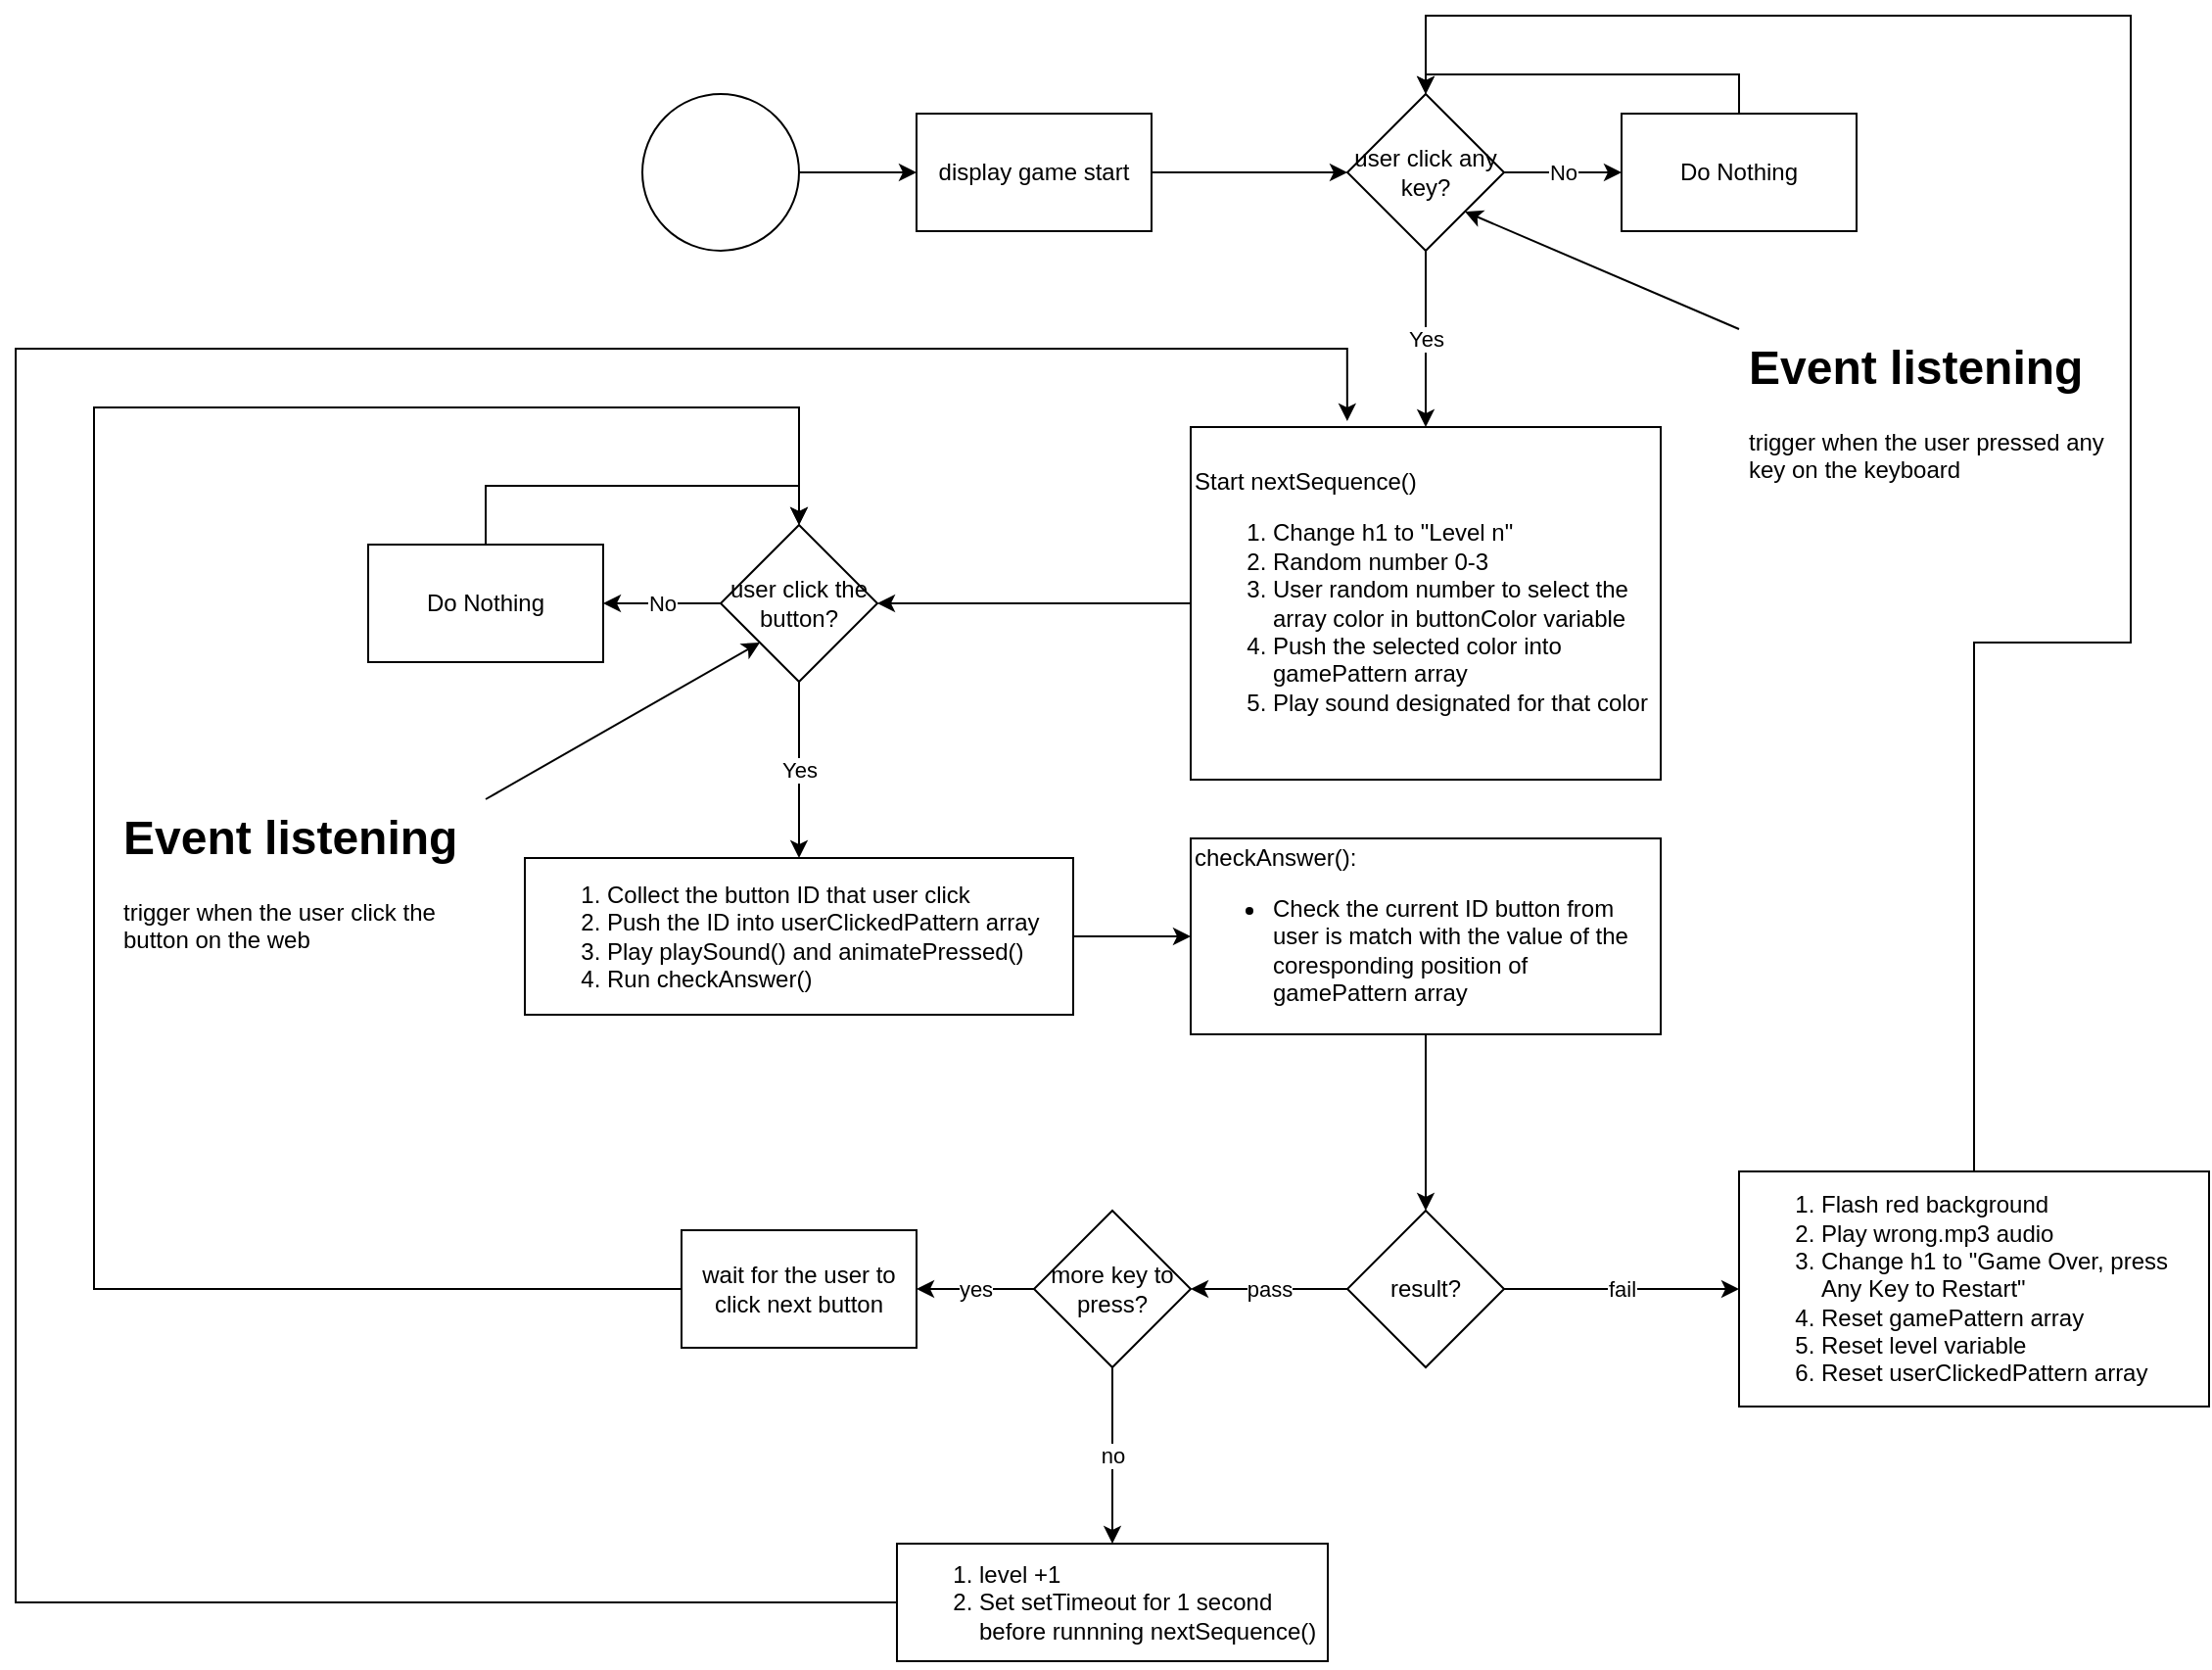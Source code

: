 <mxfile version="22.1.16" type="device">
  <diagram name="Page-1" id="dZx2cyuo7W1VnlyJ_YMO">
    <mxGraphModel dx="2655" dy="2287" grid="1" gridSize="10" guides="1" tooltips="1" connect="1" arrows="1" fold="1" page="1" pageScale="1" pageWidth="850" pageHeight="1100" math="0" shadow="0">
      <root>
        <mxCell id="0" />
        <mxCell id="1" parent="0" />
        <mxCell id="NeiSNoncOytatpk8YId0-3" value="" style="edgeStyle=orthogonalEdgeStyle;rounded=0;orthogonalLoop=1;jettySize=auto;html=1;" edge="1" parent="1" source="NeiSNoncOytatpk8YId0-1" target="NeiSNoncOytatpk8YId0-2">
          <mxGeometry relative="1" as="geometry" />
        </mxCell>
        <mxCell id="NeiSNoncOytatpk8YId0-1" value="" style="ellipse;whiteSpace=wrap;html=1;aspect=fixed;" vertex="1" parent="1">
          <mxGeometry x="40" y="40" width="80" height="80" as="geometry" />
        </mxCell>
        <mxCell id="NeiSNoncOytatpk8YId0-5" value="" style="edgeStyle=orthogonalEdgeStyle;rounded=0;orthogonalLoop=1;jettySize=auto;html=1;" edge="1" parent="1" source="NeiSNoncOytatpk8YId0-2" target="NeiSNoncOytatpk8YId0-4">
          <mxGeometry relative="1" as="geometry" />
        </mxCell>
        <mxCell id="NeiSNoncOytatpk8YId0-2" value="display game start" style="whiteSpace=wrap;html=1;" vertex="1" parent="1">
          <mxGeometry x="180" y="50" width="120" height="60" as="geometry" />
        </mxCell>
        <mxCell id="NeiSNoncOytatpk8YId0-7" value="No" style="edgeStyle=orthogonalEdgeStyle;rounded=0;orthogonalLoop=1;jettySize=auto;html=1;" edge="1" parent="1" source="NeiSNoncOytatpk8YId0-4" target="NeiSNoncOytatpk8YId0-6">
          <mxGeometry relative="1" as="geometry" />
        </mxCell>
        <mxCell id="NeiSNoncOytatpk8YId0-9" value="Yes" style="edgeStyle=orthogonalEdgeStyle;rounded=0;orthogonalLoop=1;jettySize=auto;html=1;" edge="1" parent="1" source="NeiSNoncOytatpk8YId0-4" target="NeiSNoncOytatpk8YId0-8">
          <mxGeometry relative="1" as="geometry" />
        </mxCell>
        <mxCell id="NeiSNoncOytatpk8YId0-4" value="user click any key?" style="rhombus;whiteSpace=wrap;html=1;" vertex="1" parent="1">
          <mxGeometry x="400" y="40" width="80" height="80" as="geometry" />
        </mxCell>
        <mxCell id="NeiSNoncOytatpk8YId0-10" style="edgeStyle=orthogonalEdgeStyle;rounded=0;orthogonalLoop=1;jettySize=auto;html=1;exitX=0.5;exitY=0;exitDx=0;exitDy=0;entryX=0.5;entryY=0;entryDx=0;entryDy=0;" edge="1" parent="1" source="NeiSNoncOytatpk8YId0-6" target="NeiSNoncOytatpk8YId0-4">
          <mxGeometry relative="1" as="geometry" />
        </mxCell>
        <mxCell id="NeiSNoncOytatpk8YId0-6" value="Do Nothing" style="whiteSpace=wrap;html=1;" vertex="1" parent="1">
          <mxGeometry x="540" y="50" width="120" height="60" as="geometry" />
        </mxCell>
        <mxCell id="NeiSNoncOytatpk8YId0-16" value="" style="edgeStyle=orthogonalEdgeStyle;rounded=0;orthogonalLoop=1;jettySize=auto;html=1;" edge="1" parent="1" source="NeiSNoncOytatpk8YId0-8" target="NeiSNoncOytatpk8YId0-15">
          <mxGeometry relative="1" as="geometry" />
        </mxCell>
        <mxCell id="NeiSNoncOytatpk8YId0-8" value="&lt;span style=&quot;background-color: initial;&quot;&gt;Start nextSequence()&lt;/span&gt;&lt;br&gt;&lt;ol&gt;&lt;li&gt;Change h1 to &quot;Level n&quot;&lt;/li&gt;&lt;li&gt;Random number 0-3&lt;/li&gt;&lt;li&gt;User random number to select the array color in buttonColor variable&lt;/li&gt;&lt;li&gt;Push the selected color into gamePattern array&lt;/li&gt;&lt;li&gt;Play sound designated for that color&lt;/li&gt;&lt;/ol&gt;" style="whiteSpace=wrap;html=1;align=left;" vertex="1" parent="1">
          <mxGeometry x="320" y="210" width="240" height="180" as="geometry" />
        </mxCell>
        <mxCell id="NeiSNoncOytatpk8YId0-12" style="rounded=0;orthogonalLoop=1;jettySize=auto;html=1;exitX=0;exitY=0;exitDx=0;exitDy=0;entryX=1;entryY=1;entryDx=0;entryDy=0;" edge="1" parent="1" source="NeiSNoncOytatpk8YId0-11" target="NeiSNoncOytatpk8YId0-4">
          <mxGeometry relative="1" as="geometry" />
        </mxCell>
        <mxCell id="NeiSNoncOytatpk8YId0-11" value="&lt;h1&gt;Event listening&lt;/h1&gt;&lt;p&gt;trigger when the user pressed any key on the keyboard&lt;/p&gt;" style="text;html=1;strokeColor=none;fillColor=none;spacing=5;spacingTop=-20;whiteSpace=wrap;overflow=hidden;rounded=0;" vertex="1" parent="1">
          <mxGeometry x="600" y="160" width="190" height="120" as="geometry" />
        </mxCell>
        <mxCell id="NeiSNoncOytatpk8YId0-18" value="No" style="edgeStyle=orthogonalEdgeStyle;rounded=0;orthogonalLoop=1;jettySize=auto;html=1;" edge="1" parent="1" source="NeiSNoncOytatpk8YId0-15" target="NeiSNoncOytatpk8YId0-17">
          <mxGeometry relative="1" as="geometry" />
        </mxCell>
        <mxCell id="NeiSNoncOytatpk8YId0-21" value="Yes" style="edgeStyle=orthogonalEdgeStyle;rounded=0;orthogonalLoop=1;jettySize=auto;html=1;" edge="1" parent="1" source="NeiSNoncOytatpk8YId0-15" target="NeiSNoncOytatpk8YId0-20">
          <mxGeometry relative="1" as="geometry" />
        </mxCell>
        <mxCell id="NeiSNoncOytatpk8YId0-15" value="user click the button?" style="rhombus;whiteSpace=wrap;html=1;align=center;" vertex="1" parent="1">
          <mxGeometry x="80" y="260" width="80" height="80" as="geometry" />
        </mxCell>
        <mxCell id="NeiSNoncOytatpk8YId0-19" style="edgeStyle=orthogonalEdgeStyle;rounded=0;orthogonalLoop=1;jettySize=auto;html=1;exitX=0.5;exitY=0;exitDx=0;exitDy=0;entryX=0.5;entryY=0;entryDx=0;entryDy=0;" edge="1" parent="1" source="NeiSNoncOytatpk8YId0-17" target="NeiSNoncOytatpk8YId0-15">
          <mxGeometry relative="1" as="geometry" />
        </mxCell>
        <mxCell id="NeiSNoncOytatpk8YId0-17" value="Do Nothing" style="whiteSpace=wrap;html=1;" vertex="1" parent="1">
          <mxGeometry x="-100" y="270" width="120" height="60" as="geometry" />
        </mxCell>
        <mxCell id="NeiSNoncOytatpk8YId0-23" value="" style="edgeStyle=orthogonalEdgeStyle;rounded=0;orthogonalLoop=1;jettySize=auto;html=1;" edge="1" parent="1" source="NeiSNoncOytatpk8YId0-20" target="NeiSNoncOytatpk8YId0-22">
          <mxGeometry relative="1" as="geometry" />
        </mxCell>
        <mxCell id="NeiSNoncOytatpk8YId0-20" value="&lt;ol&gt;&lt;li&gt;Collect the button ID that user click&lt;/li&gt;&lt;li&gt;Push the ID into userClickedPattern array&lt;br&gt;&lt;/li&gt;&lt;li&gt;Play playSound() and animatePressed()&lt;/li&gt;&lt;li&gt;Run checkAnswer()&lt;/li&gt;&lt;/ol&gt;" style="whiteSpace=wrap;html=1;align=left;" vertex="1" parent="1">
          <mxGeometry x="-20" y="430" width="280" height="80" as="geometry" />
        </mxCell>
        <mxCell id="NeiSNoncOytatpk8YId0-25" value="" style="edgeStyle=orthogonalEdgeStyle;rounded=0;orthogonalLoop=1;jettySize=auto;html=1;" edge="1" parent="1" source="NeiSNoncOytatpk8YId0-22" target="NeiSNoncOytatpk8YId0-24">
          <mxGeometry relative="1" as="geometry" />
        </mxCell>
        <mxCell id="NeiSNoncOytatpk8YId0-22" value="checkAnswer():&lt;br&gt;&lt;ul&gt;&lt;li&gt;&lt;span style=&quot;background-color: initial;&quot;&gt;Check the current ID button from user is match with the value of the coresponding position of gamePattern array&lt;/span&gt;&lt;/li&gt;&lt;/ul&gt;" style="whiteSpace=wrap;html=1;align=left;" vertex="1" parent="1">
          <mxGeometry x="320" y="420" width="240" height="100" as="geometry" />
        </mxCell>
        <mxCell id="NeiSNoncOytatpk8YId0-29" value="pass" style="edgeStyle=orthogonalEdgeStyle;rounded=0;orthogonalLoop=1;jettySize=auto;html=1;" edge="1" parent="1" source="NeiSNoncOytatpk8YId0-24" target="NeiSNoncOytatpk8YId0-28">
          <mxGeometry relative="1" as="geometry" />
        </mxCell>
        <mxCell id="NeiSNoncOytatpk8YId0-37" value="fail" style="edgeStyle=orthogonalEdgeStyle;rounded=0;orthogonalLoop=1;jettySize=auto;html=1;" edge="1" parent="1" source="NeiSNoncOytatpk8YId0-24" target="NeiSNoncOytatpk8YId0-36">
          <mxGeometry relative="1" as="geometry" />
        </mxCell>
        <mxCell id="NeiSNoncOytatpk8YId0-24" value="result?" style="rhombus;whiteSpace=wrap;html=1;align=center;" vertex="1" parent="1">
          <mxGeometry x="400" y="610" width="80" height="80" as="geometry" />
        </mxCell>
        <mxCell id="NeiSNoncOytatpk8YId0-31" value="yes" style="edgeStyle=orthogonalEdgeStyle;rounded=0;orthogonalLoop=1;jettySize=auto;html=1;" edge="1" parent="1" source="NeiSNoncOytatpk8YId0-28" target="NeiSNoncOytatpk8YId0-30">
          <mxGeometry relative="1" as="geometry" />
        </mxCell>
        <mxCell id="NeiSNoncOytatpk8YId0-33" value="no" style="edgeStyle=orthogonalEdgeStyle;rounded=0;orthogonalLoop=1;jettySize=auto;html=1;" edge="1" parent="1" source="NeiSNoncOytatpk8YId0-28" target="NeiSNoncOytatpk8YId0-32">
          <mxGeometry relative="1" as="geometry" />
        </mxCell>
        <mxCell id="NeiSNoncOytatpk8YId0-28" value="more key to press?" style="rhombus;whiteSpace=wrap;html=1;align=center;" vertex="1" parent="1">
          <mxGeometry x="240" y="610" width="80" height="80" as="geometry" />
        </mxCell>
        <mxCell id="NeiSNoncOytatpk8YId0-34" style="edgeStyle=orthogonalEdgeStyle;rounded=0;orthogonalLoop=1;jettySize=auto;html=1;exitX=0;exitY=0.5;exitDx=0;exitDy=0;entryX=0.5;entryY=0;entryDx=0;entryDy=0;" edge="1" parent="1" source="NeiSNoncOytatpk8YId0-30" target="NeiSNoncOytatpk8YId0-15">
          <mxGeometry relative="1" as="geometry">
            <Array as="points">
              <mxPoint x="-240" y="650" />
              <mxPoint x="-240" y="200" />
              <mxPoint x="120" y="200" />
            </Array>
          </mxGeometry>
        </mxCell>
        <mxCell id="NeiSNoncOytatpk8YId0-30" value="wait for the user to click next button" style="whiteSpace=wrap;html=1;" vertex="1" parent="1">
          <mxGeometry x="60" y="620" width="120" height="60" as="geometry" />
        </mxCell>
        <mxCell id="NeiSNoncOytatpk8YId0-32" value="&lt;ol&gt;&lt;li&gt;&lt;span style=&quot;background-color: initial;&quot;&gt;level +1&lt;/span&gt;&lt;br&gt;&lt;/li&gt;&lt;li&gt;&lt;span style=&quot;background-color: initial;&quot;&gt;Set setTimeout for 1 second before runnning nextSequence()&lt;/span&gt;&lt;/li&gt;&lt;/ol&gt;" style="whiteSpace=wrap;html=1;align=left;" vertex="1" parent="1">
          <mxGeometry x="170" y="780" width="220" height="60" as="geometry" />
        </mxCell>
        <mxCell id="NeiSNoncOytatpk8YId0-35" style="edgeStyle=orthogonalEdgeStyle;rounded=0;orthogonalLoop=1;jettySize=auto;html=1;exitX=0;exitY=0.5;exitDx=0;exitDy=0;entryX=0.333;entryY=-0.017;entryDx=0;entryDy=0;entryPerimeter=0;" edge="1" parent="1" source="NeiSNoncOytatpk8YId0-32" target="NeiSNoncOytatpk8YId0-8">
          <mxGeometry relative="1" as="geometry">
            <Array as="points">
              <mxPoint x="-280" y="810" />
              <mxPoint x="-280" y="170" />
              <mxPoint x="400" y="170" />
            </Array>
          </mxGeometry>
        </mxCell>
        <mxCell id="NeiSNoncOytatpk8YId0-38" style="edgeStyle=orthogonalEdgeStyle;rounded=0;orthogonalLoop=1;jettySize=auto;html=1;exitX=0.5;exitY=0;exitDx=0;exitDy=0;entryX=0.5;entryY=0;entryDx=0;entryDy=0;" edge="1" parent="1" source="NeiSNoncOytatpk8YId0-36" target="NeiSNoncOytatpk8YId0-4">
          <mxGeometry relative="1" as="geometry">
            <Array as="points">
              <mxPoint x="720" y="320" />
              <mxPoint x="800" y="320" />
              <mxPoint x="800" />
              <mxPoint x="440" />
            </Array>
          </mxGeometry>
        </mxCell>
        <mxCell id="NeiSNoncOytatpk8YId0-36" value="&lt;ol&gt;&lt;li&gt;Flash red background&lt;/li&gt;&lt;li&gt;Play wrong.mp3 audio&lt;/li&gt;&lt;li&gt;Change h1 to &quot;Game Over, press Any Key to Restart&quot;&lt;/li&gt;&lt;li&gt;Reset gamePattern array&lt;/li&gt;&lt;li&gt;Reset level variable&lt;/li&gt;&lt;li&gt;Reset userClickedPattern array&lt;/li&gt;&lt;/ol&gt;" style="whiteSpace=wrap;html=1;align=left;" vertex="1" parent="1">
          <mxGeometry x="600" y="590" width="240" height="120" as="geometry" />
        </mxCell>
        <mxCell id="NeiSNoncOytatpk8YId0-41" style="rounded=0;orthogonalLoop=1;jettySize=auto;html=1;exitX=1;exitY=0;exitDx=0;exitDy=0;entryX=0;entryY=1;entryDx=0;entryDy=0;" edge="1" parent="1" source="NeiSNoncOytatpk8YId0-39" target="NeiSNoncOytatpk8YId0-15">
          <mxGeometry relative="1" as="geometry" />
        </mxCell>
        <mxCell id="NeiSNoncOytatpk8YId0-39" value="&lt;h1&gt;Event listening&lt;/h1&gt;&lt;p&gt;trigger when the user click the button on the web&lt;/p&gt;" style="text;html=1;strokeColor=none;fillColor=none;spacing=5;spacingTop=-20;whiteSpace=wrap;overflow=hidden;rounded=0;" vertex="1" parent="1">
          <mxGeometry x="-230" y="400" width="190" height="120" as="geometry" />
        </mxCell>
      </root>
    </mxGraphModel>
  </diagram>
</mxfile>
